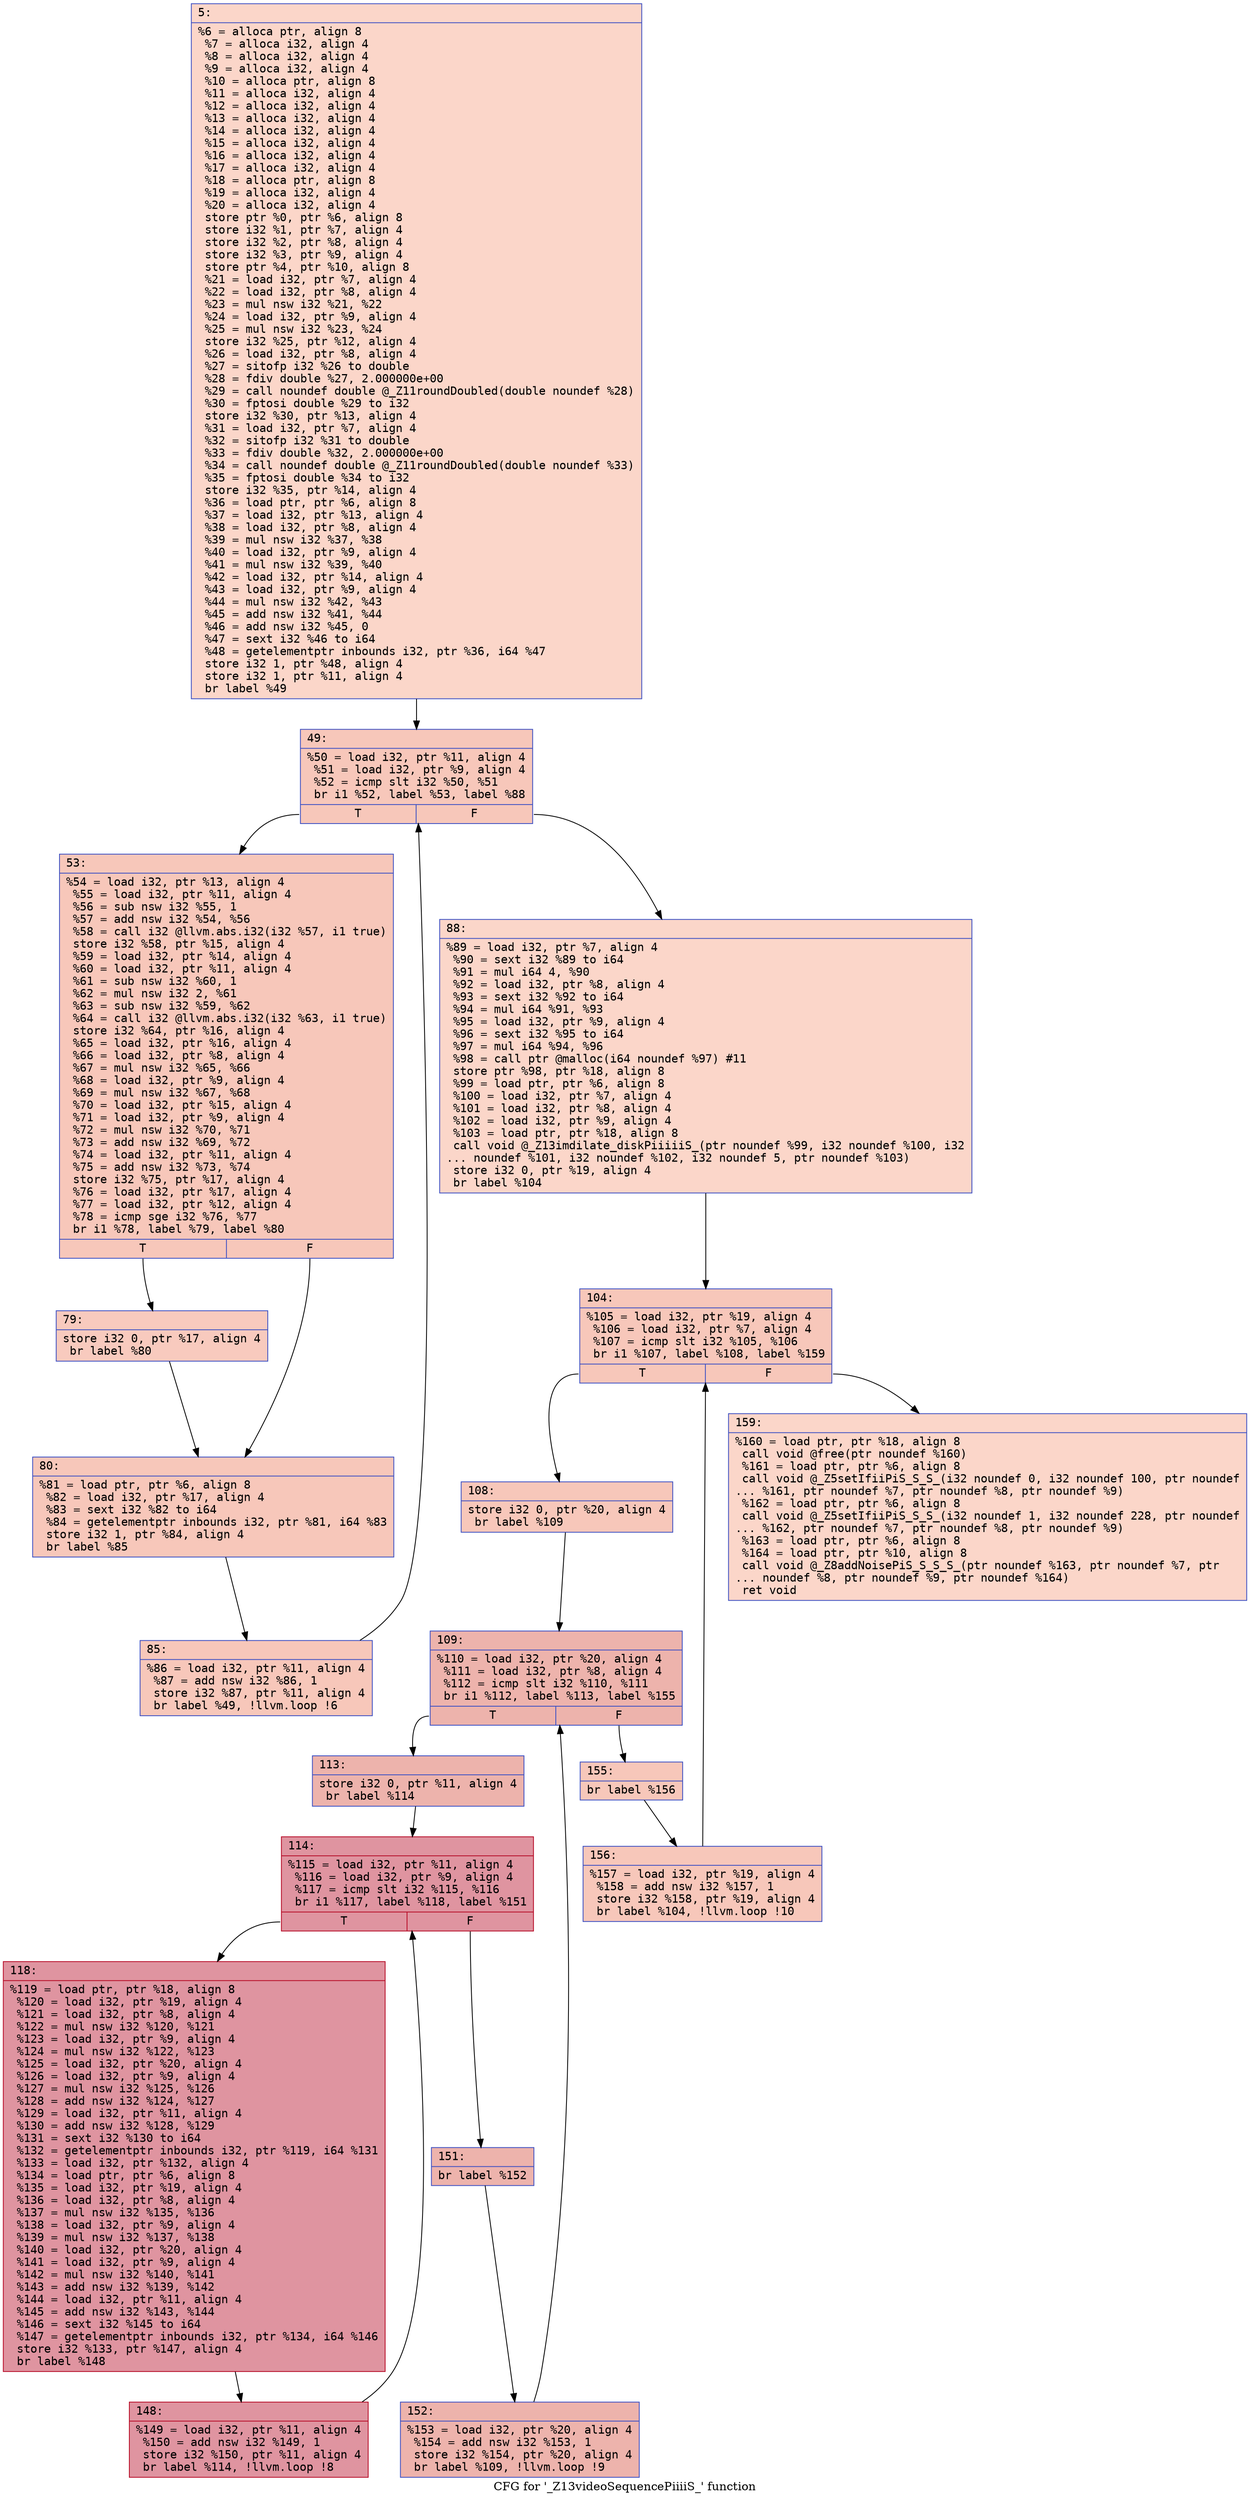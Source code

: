 digraph "CFG for '_Z13videoSequencePiiiiS_' function" {
	label="CFG for '_Z13videoSequencePiiiiS_' function";

	Node0x600003cf8820 [shape=record,color="#3d50c3ff", style=filled, fillcolor="#f6a38570" fontname="Courier",label="{5:\l|  %6 = alloca ptr, align 8\l  %7 = alloca i32, align 4\l  %8 = alloca i32, align 4\l  %9 = alloca i32, align 4\l  %10 = alloca ptr, align 8\l  %11 = alloca i32, align 4\l  %12 = alloca i32, align 4\l  %13 = alloca i32, align 4\l  %14 = alloca i32, align 4\l  %15 = alloca i32, align 4\l  %16 = alloca i32, align 4\l  %17 = alloca i32, align 4\l  %18 = alloca ptr, align 8\l  %19 = alloca i32, align 4\l  %20 = alloca i32, align 4\l  store ptr %0, ptr %6, align 8\l  store i32 %1, ptr %7, align 4\l  store i32 %2, ptr %8, align 4\l  store i32 %3, ptr %9, align 4\l  store ptr %4, ptr %10, align 8\l  %21 = load i32, ptr %7, align 4\l  %22 = load i32, ptr %8, align 4\l  %23 = mul nsw i32 %21, %22\l  %24 = load i32, ptr %9, align 4\l  %25 = mul nsw i32 %23, %24\l  store i32 %25, ptr %12, align 4\l  %26 = load i32, ptr %8, align 4\l  %27 = sitofp i32 %26 to double\l  %28 = fdiv double %27, 2.000000e+00\l  %29 = call noundef double @_Z11roundDoubled(double noundef %28)\l  %30 = fptosi double %29 to i32\l  store i32 %30, ptr %13, align 4\l  %31 = load i32, ptr %7, align 4\l  %32 = sitofp i32 %31 to double\l  %33 = fdiv double %32, 2.000000e+00\l  %34 = call noundef double @_Z11roundDoubled(double noundef %33)\l  %35 = fptosi double %34 to i32\l  store i32 %35, ptr %14, align 4\l  %36 = load ptr, ptr %6, align 8\l  %37 = load i32, ptr %13, align 4\l  %38 = load i32, ptr %8, align 4\l  %39 = mul nsw i32 %37, %38\l  %40 = load i32, ptr %9, align 4\l  %41 = mul nsw i32 %39, %40\l  %42 = load i32, ptr %14, align 4\l  %43 = load i32, ptr %9, align 4\l  %44 = mul nsw i32 %42, %43\l  %45 = add nsw i32 %41, %44\l  %46 = add nsw i32 %45, 0\l  %47 = sext i32 %46 to i64\l  %48 = getelementptr inbounds i32, ptr %36, i64 %47\l  store i32 1, ptr %48, align 4\l  store i32 1, ptr %11, align 4\l  br label %49\l}"];
	Node0x600003cf8820 -> Node0x600003cf8870[tooltip="5 -> 49\nProbability 100.00%" ];
	Node0x600003cf8870 [shape=record,color="#3d50c3ff", style=filled, fillcolor="#ec7f6370" fontname="Courier",label="{49:\l|  %50 = load i32, ptr %11, align 4\l  %51 = load i32, ptr %9, align 4\l  %52 = icmp slt i32 %50, %51\l  br i1 %52, label %53, label %88\l|{<s0>T|<s1>F}}"];
	Node0x600003cf8870:s0 -> Node0x600003cf88c0[tooltip="49 -> 53\nProbability 96.88%" ];
	Node0x600003cf8870:s1 -> Node0x600003cf8a00[tooltip="49 -> 88\nProbability 3.12%" ];
	Node0x600003cf88c0 [shape=record,color="#3d50c3ff", style=filled, fillcolor="#ec7f6370" fontname="Courier",label="{53:\l|  %54 = load i32, ptr %13, align 4\l  %55 = load i32, ptr %11, align 4\l  %56 = sub nsw i32 %55, 1\l  %57 = add nsw i32 %54, %56\l  %58 = call i32 @llvm.abs.i32(i32 %57, i1 true)\l  store i32 %58, ptr %15, align 4\l  %59 = load i32, ptr %14, align 4\l  %60 = load i32, ptr %11, align 4\l  %61 = sub nsw i32 %60, 1\l  %62 = mul nsw i32 2, %61\l  %63 = sub nsw i32 %59, %62\l  %64 = call i32 @llvm.abs.i32(i32 %63, i1 true)\l  store i32 %64, ptr %16, align 4\l  %65 = load i32, ptr %16, align 4\l  %66 = load i32, ptr %8, align 4\l  %67 = mul nsw i32 %65, %66\l  %68 = load i32, ptr %9, align 4\l  %69 = mul nsw i32 %67, %68\l  %70 = load i32, ptr %15, align 4\l  %71 = load i32, ptr %9, align 4\l  %72 = mul nsw i32 %70, %71\l  %73 = add nsw i32 %69, %72\l  %74 = load i32, ptr %11, align 4\l  %75 = add nsw i32 %73, %74\l  store i32 %75, ptr %17, align 4\l  %76 = load i32, ptr %17, align 4\l  %77 = load i32, ptr %12, align 4\l  %78 = icmp sge i32 %76, %77\l  br i1 %78, label %79, label %80\l|{<s0>T|<s1>F}}"];
	Node0x600003cf88c0:s0 -> Node0x600003cf8910[tooltip="53 -> 79\nProbability 50.00%" ];
	Node0x600003cf88c0:s1 -> Node0x600003cf8960[tooltip="53 -> 80\nProbability 50.00%" ];
	Node0x600003cf8910 [shape=record,color="#3d50c3ff", style=filled, fillcolor="#ef886b70" fontname="Courier",label="{79:\l|  store i32 0, ptr %17, align 4\l  br label %80\l}"];
	Node0x600003cf8910 -> Node0x600003cf8960[tooltip="79 -> 80\nProbability 100.00%" ];
	Node0x600003cf8960 [shape=record,color="#3d50c3ff", style=filled, fillcolor="#ec7f6370" fontname="Courier",label="{80:\l|  %81 = load ptr, ptr %6, align 8\l  %82 = load i32, ptr %17, align 4\l  %83 = sext i32 %82 to i64\l  %84 = getelementptr inbounds i32, ptr %81, i64 %83\l  store i32 1, ptr %84, align 4\l  br label %85\l}"];
	Node0x600003cf8960 -> Node0x600003cf89b0[tooltip="80 -> 85\nProbability 100.00%" ];
	Node0x600003cf89b0 [shape=record,color="#3d50c3ff", style=filled, fillcolor="#ec7f6370" fontname="Courier",label="{85:\l|  %86 = load i32, ptr %11, align 4\l  %87 = add nsw i32 %86, 1\l  store i32 %87, ptr %11, align 4\l  br label %49, !llvm.loop !6\l}"];
	Node0x600003cf89b0 -> Node0x600003cf8870[tooltip="85 -> 49\nProbability 100.00%" ];
	Node0x600003cf8a00 [shape=record,color="#3d50c3ff", style=filled, fillcolor="#f6a38570" fontname="Courier",label="{88:\l|  %89 = load i32, ptr %7, align 4\l  %90 = sext i32 %89 to i64\l  %91 = mul i64 4, %90\l  %92 = load i32, ptr %8, align 4\l  %93 = sext i32 %92 to i64\l  %94 = mul i64 %91, %93\l  %95 = load i32, ptr %9, align 4\l  %96 = sext i32 %95 to i64\l  %97 = mul i64 %94, %96\l  %98 = call ptr @malloc(i64 noundef %97) #11\l  store ptr %98, ptr %18, align 8\l  %99 = load ptr, ptr %6, align 8\l  %100 = load i32, ptr %7, align 4\l  %101 = load i32, ptr %8, align 4\l  %102 = load i32, ptr %9, align 4\l  %103 = load ptr, ptr %18, align 8\l  call void @_Z13imdilate_diskPiiiiiS_(ptr noundef %99, i32 noundef %100, i32\l... noundef %101, i32 noundef %102, i32 noundef 5, ptr noundef %103)\l  store i32 0, ptr %19, align 4\l  br label %104\l}"];
	Node0x600003cf8a00 -> Node0x600003cf8a50[tooltip="88 -> 104\nProbability 100.00%" ];
	Node0x600003cf8a50 [shape=record,color="#3d50c3ff", style=filled, fillcolor="#ec7f6370" fontname="Courier",label="{104:\l|  %105 = load i32, ptr %19, align 4\l  %106 = load i32, ptr %7, align 4\l  %107 = icmp slt i32 %105, %106\l  br i1 %107, label %108, label %159\l|{<s0>T|<s1>F}}"];
	Node0x600003cf8a50:s0 -> Node0x600003cf8aa0[tooltip="104 -> 108\nProbability 96.88%" ];
	Node0x600003cf8a50:s1 -> Node0x600003cf8dc0[tooltip="104 -> 159\nProbability 3.12%" ];
	Node0x600003cf8aa0 [shape=record,color="#3d50c3ff", style=filled, fillcolor="#ec7f6370" fontname="Courier",label="{108:\l|  store i32 0, ptr %20, align 4\l  br label %109\l}"];
	Node0x600003cf8aa0 -> Node0x600003cf8af0[tooltip="108 -> 109\nProbability 100.00%" ];
	Node0x600003cf8af0 [shape=record,color="#3d50c3ff", style=filled, fillcolor="#d6524470" fontname="Courier",label="{109:\l|  %110 = load i32, ptr %20, align 4\l  %111 = load i32, ptr %8, align 4\l  %112 = icmp slt i32 %110, %111\l  br i1 %112, label %113, label %155\l|{<s0>T|<s1>F}}"];
	Node0x600003cf8af0:s0 -> Node0x600003cf8b40[tooltip="109 -> 113\nProbability 96.88%" ];
	Node0x600003cf8af0:s1 -> Node0x600003cf8d20[tooltip="109 -> 155\nProbability 3.12%" ];
	Node0x600003cf8b40 [shape=record,color="#3d50c3ff", style=filled, fillcolor="#d6524470" fontname="Courier",label="{113:\l|  store i32 0, ptr %11, align 4\l  br label %114\l}"];
	Node0x600003cf8b40 -> Node0x600003cf8b90[tooltip="113 -> 114\nProbability 100.00%" ];
	Node0x600003cf8b90 [shape=record,color="#b70d28ff", style=filled, fillcolor="#b70d2870" fontname="Courier",label="{114:\l|  %115 = load i32, ptr %11, align 4\l  %116 = load i32, ptr %9, align 4\l  %117 = icmp slt i32 %115, %116\l  br i1 %117, label %118, label %151\l|{<s0>T|<s1>F}}"];
	Node0x600003cf8b90:s0 -> Node0x600003cf8be0[tooltip="114 -> 118\nProbability 96.88%" ];
	Node0x600003cf8b90:s1 -> Node0x600003cf8c80[tooltip="114 -> 151\nProbability 3.12%" ];
	Node0x600003cf8be0 [shape=record,color="#b70d28ff", style=filled, fillcolor="#b70d2870" fontname="Courier",label="{118:\l|  %119 = load ptr, ptr %18, align 8\l  %120 = load i32, ptr %19, align 4\l  %121 = load i32, ptr %8, align 4\l  %122 = mul nsw i32 %120, %121\l  %123 = load i32, ptr %9, align 4\l  %124 = mul nsw i32 %122, %123\l  %125 = load i32, ptr %20, align 4\l  %126 = load i32, ptr %9, align 4\l  %127 = mul nsw i32 %125, %126\l  %128 = add nsw i32 %124, %127\l  %129 = load i32, ptr %11, align 4\l  %130 = add nsw i32 %128, %129\l  %131 = sext i32 %130 to i64\l  %132 = getelementptr inbounds i32, ptr %119, i64 %131\l  %133 = load i32, ptr %132, align 4\l  %134 = load ptr, ptr %6, align 8\l  %135 = load i32, ptr %19, align 4\l  %136 = load i32, ptr %8, align 4\l  %137 = mul nsw i32 %135, %136\l  %138 = load i32, ptr %9, align 4\l  %139 = mul nsw i32 %137, %138\l  %140 = load i32, ptr %20, align 4\l  %141 = load i32, ptr %9, align 4\l  %142 = mul nsw i32 %140, %141\l  %143 = add nsw i32 %139, %142\l  %144 = load i32, ptr %11, align 4\l  %145 = add nsw i32 %143, %144\l  %146 = sext i32 %145 to i64\l  %147 = getelementptr inbounds i32, ptr %134, i64 %146\l  store i32 %133, ptr %147, align 4\l  br label %148\l}"];
	Node0x600003cf8be0 -> Node0x600003cf8c30[tooltip="118 -> 148\nProbability 100.00%" ];
	Node0x600003cf8c30 [shape=record,color="#b70d28ff", style=filled, fillcolor="#b70d2870" fontname="Courier",label="{148:\l|  %149 = load i32, ptr %11, align 4\l  %150 = add nsw i32 %149, 1\l  store i32 %150, ptr %11, align 4\l  br label %114, !llvm.loop !8\l}"];
	Node0x600003cf8c30 -> Node0x600003cf8b90[tooltip="148 -> 114\nProbability 100.00%" ];
	Node0x600003cf8c80 [shape=record,color="#3d50c3ff", style=filled, fillcolor="#d6524470" fontname="Courier",label="{151:\l|  br label %152\l}"];
	Node0x600003cf8c80 -> Node0x600003cf8cd0[tooltip="151 -> 152\nProbability 100.00%" ];
	Node0x600003cf8cd0 [shape=record,color="#3d50c3ff", style=filled, fillcolor="#d6524470" fontname="Courier",label="{152:\l|  %153 = load i32, ptr %20, align 4\l  %154 = add nsw i32 %153, 1\l  store i32 %154, ptr %20, align 4\l  br label %109, !llvm.loop !9\l}"];
	Node0x600003cf8cd0 -> Node0x600003cf8af0[tooltip="152 -> 109\nProbability 100.00%" ];
	Node0x600003cf8d20 [shape=record,color="#3d50c3ff", style=filled, fillcolor="#ec7f6370" fontname="Courier",label="{155:\l|  br label %156\l}"];
	Node0x600003cf8d20 -> Node0x600003cf8d70[tooltip="155 -> 156\nProbability 100.00%" ];
	Node0x600003cf8d70 [shape=record,color="#3d50c3ff", style=filled, fillcolor="#ec7f6370" fontname="Courier",label="{156:\l|  %157 = load i32, ptr %19, align 4\l  %158 = add nsw i32 %157, 1\l  store i32 %158, ptr %19, align 4\l  br label %104, !llvm.loop !10\l}"];
	Node0x600003cf8d70 -> Node0x600003cf8a50[tooltip="156 -> 104\nProbability 100.00%" ];
	Node0x600003cf8dc0 [shape=record,color="#3d50c3ff", style=filled, fillcolor="#f6a38570" fontname="Courier",label="{159:\l|  %160 = load ptr, ptr %18, align 8\l  call void @free(ptr noundef %160)\l  %161 = load ptr, ptr %6, align 8\l  call void @_Z5setIfiiPiS_S_S_(i32 noundef 0, i32 noundef 100, ptr noundef\l... %161, ptr noundef %7, ptr noundef %8, ptr noundef %9)\l  %162 = load ptr, ptr %6, align 8\l  call void @_Z5setIfiiPiS_S_S_(i32 noundef 1, i32 noundef 228, ptr noundef\l... %162, ptr noundef %7, ptr noundef %8, ptr noundef %9)\l  %163 = load ptr, ptr %6, align 8\l  %164 = load ptr, ptr %10, align 8\l  call void @_Z8addNoisePiS_S_S_S_(ptr noundef %163, ptr noundef %7, ptr\l... noundef %8, ptr noundef %9, ptr noundef %164)\l  ret void\l}"];
}
